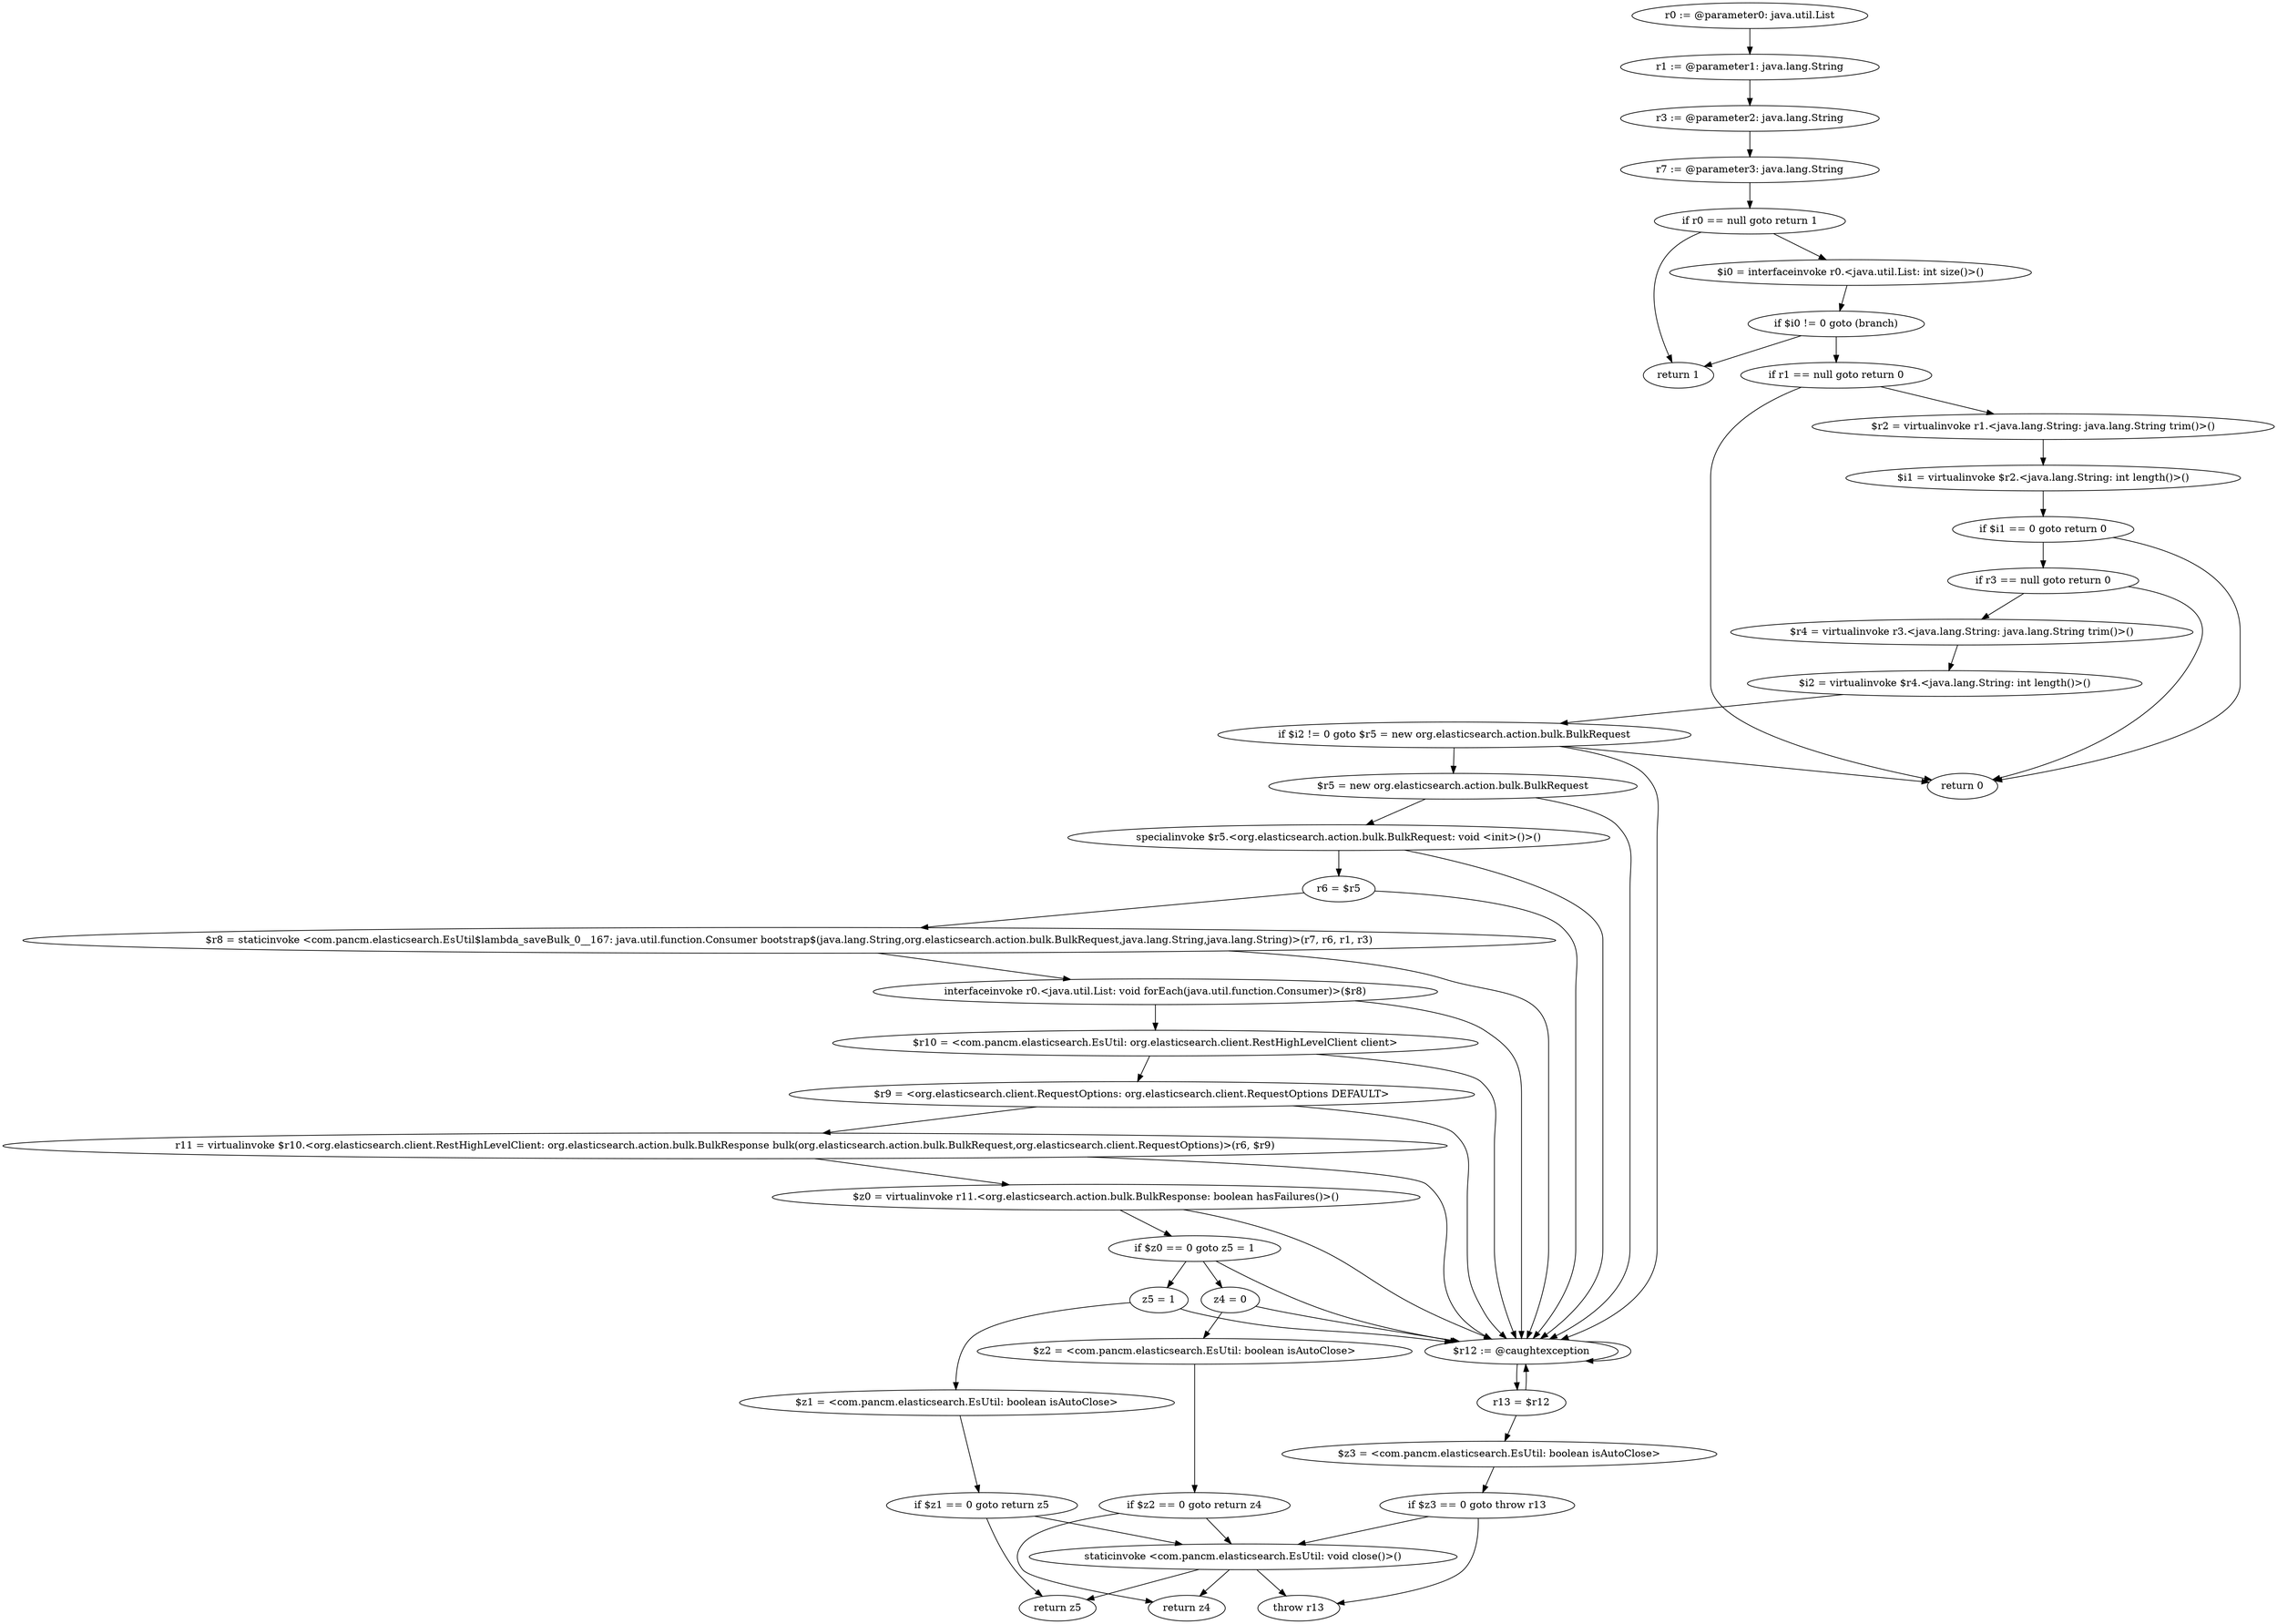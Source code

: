 digraph "unitGraph" {
    "r0 := @parameter0: java.util.List"
    "r1 := @parameter1: java.lang.String"
    "r3 := @parameter2: java.lang.String"
    "r7 := @parameter3: java.lang.String"
    "if r0 == null goto return 1"
    "$i0 = interfaceinvoke r0.<java.util.List: int size()>()"
    "if $i0 != 0 goto (branch)"
    "return 1"
    "if r1 == null goto return 0"
    "$r2 = virtualinvoke r1.<java.lang.String: java.lang.String trim()>()"
    "$i1 = virtualinvoke $r2.<java.lang.String: int length()>()"
    "if $i1 == 0 goto return 0"
    "if r3 == null goto return 0"
    "$r4 = virtualinvoke r3.<java.lang.String: java.lang.String trim()>()"
    "$i2 = virtualinvoke $r4.<java.lang.String: int length()>()"
    "if $i2 != 0 goto $r5 = new org.elasticsearch.action.bulk.BulkRequest"
    "return 0"
    "$r5 = new org.elasticsearch.action.bulk.BulkRequest"
    "specialinvoke $r5.<org.elasticsearch.action.bulk.BulkRequest: void <init>()>()"
    "r6 = $r5"
    "$r8 = staticinvoke <com.pancm.elasticsearch.EsUtil$lambda_saveBulk_0__167: java.util.function.Consumer bootstrap$(java.lang.String,org.elasticsearch.action.bulk.BulkRequest,java.lang.String,java.lang.String)>(r7, r6, r1, r3)"
    "interfaceinvoke r0.<java.util.List: void forEach(java.util.function.Consumer)>($r8)"
    "$r10 = <com.pancm.elasticsearch.EsUtil: org.elasticsearch.client.RestHighLevelClient client>"
    "$r9 = <org.elasticsearch.client.RequestOptions: org.elasticsearch.client.RequestOptions DEFAULT>"
    "r11 = virtualinvoke $r10.<org.elasticsearch.client.RestHighLevelClient: org.elasticsearch.action.bulk.BulkResponse bulk(org.elasticsearch.action.bulk.BulkRequest,org.elasticsearch.client.RequestOptions)>(r6, $r9)"
    "$z0 = virtualinvoke r11.<org.elasticsearch.action.bulk.BulkResponse: boolean hasFailures()>()"
    "if $z0 == 0 goto z5 = 1"
    "z4 = 0"
    "$z2 = <com.pancm.elasticsearch.EsUtil: boolean isAutoClose>"
    "if $z2 == 0 goto return z4"
    "staticinvoke <com.pancm.elasticsearch.EsUtil: void close()>()"
    "return z4"
    "z5 = 1"
    "$z1 = <com.pancm.elasticsearch.EsUtil: boolean isAutoClose>"
    "if $z1 == 0 goto return z5"
    "return z5"
    "$r12 := @caughtexception"
    "r13 = $r12"
    "$z3 = <com.pancm.elasticsearch.EsUtil: boolean isAutoClose>"
    "if $z3 == 0 goto throw r13"
    "throw r13"
    "r0 := @parameter0: java.util.List"->"r1 := @parameter1: java.lang.String";
    "r1 := @parameter1: java.lang.String"->"r3 := @parameter2: java.lang.String";
    "r3 := @parameter2: java.lang.String"->"r7 := @parameter3: java.lang.String";
    "r7 := @parameter3: java.lang.String"->"if r0 == null goto return 1";
    "if r0 == null goto return 1"->"$i0 = interfaceinvoke r0.<java.util.List: int size()>()";
    "if r0 == null goto return 1"->"return 1";
    "$i0 = interfaceinvoke r0.<java.util.List: int size()>()"->"if $i0 != 0 goto (branch)";
    "if $i0 != 0 goto (branch)"->"return 1";
    "if $i0 != 0 goto (branch)"->"if r1 == null goto return 0";
    "if r1 == null goto return 0"->"$r2 = virtualinvoke r1.<java.lang.String: java.lang.String trim()>()";
    "if r1 == null goto return 0"->"return 0";
    "$r2 = virtualinvoke r1.<java.lang.String: java.lang.String trim()>()"->"$i1 = virtualinvoke $r2.<java.lang.String: int length()>()";
    "$i1 = virtualinvoke $r2.<java.lang.String: int length()>()"->"if $i1 == 0 goto return 0";
    "if $i1 == 0 goto return 0"->"if r3 == null goto return 0";
    "if $i1 == 0 goto return 0"->"return 0";
    "if r3 == null goto return 0"->"$r4 = virtualinvoke r3.<java.lang.String: java.lang.String trim()>()";
    "if r3 == null goto return 0"->"return 0";
    "$r4 = virtualinvoke r3.<java.lang.String: java.lang.String trim()>()"->"$i2 = virtualinvoke $r4.<java.lang.String: int length()>()";
    "$i2 = virtualinvoke $r4.<java.lang.String: int length()>()"->"if $i2 != 0 goto $r5 = new org.elasticsearch.action.bulk.BulkRequest";
    "if $i2 != 0 goto $r5 = new org.elasticsearch.action.bulk.BulkRequest"->"return 0";
    "if $i2 != 0 goto $r5 = new org.elasticsearch.action.bulk.BulkRequest"->"$r5 = new org.elasticsearch.action.bulk.BulkRequest";
    "if $i2 != 0 goto $r5 = new org.elasticsearch.action.bulk.BulkRequest"->"$r12 := @caughtexception";
    "$r5 = new org.elasticsearch.action.bulk.BulkRequest"->"specialinvoke $r5.<org.elasticsearch.action.bulk.BulkRequest: void <init>()>()";
    "$r5 = new org.elasticsearch.action.bulk.BulkRequest"->"$r12 := @caughtexception";
    "specialinvoke $r5.<org.elasticsearch.action.bulk.BulkRequest: void <init>()>()"->"r6 = $r5";
    "specialinvoke $r5.<org.elasticsearch.action.bulk.BulkRequest: void <init>()>()"->"$r12 := @caughtexception";
    "r6 = $r5"->"$r8 = staticinvoke <com.pancm.elasticsearch.EsUtil$lambda_saveBulk_0__167: java.util.function.Consumer bootstrap$(java.lang.String,org.elasticsearch.action.bulk.BulkRequest,java.lang.String,java.lang.String)>(r7, r6, r1, r3)";
    "r6 = $r5"->"$r12 := @caughtexception";
    "$r8 = staticinvoke <com.pancm.elasticsearch.EsUtil$lambda_saveBulk_0__167: java.util.function.Consumer bootstrap$(java.lang.String,org.elasticsearch.action.bulk.BulkRequest,java.lang.String,java.lang.String)>(r7, r6, r1, r3)"->"interfaceinvoke r0.<java.util.List: void forEach(java.util.function.Consumer)>($r8)";
    "$r8 = staticinvoke <com.pancm.elasticsearch.EsUtil$lambda_saveBulk_0__167: java.util.function.Consumer bootstrap$(java.lang.String,org.elasticsearch.action.bulk.BulkRequest,java.lang.String,java.lang.String)>(r7, r6, r1, r3)"->"$r12 := @caughtexception";
    "interfaceinvoke r0.<java.util.List: void forEach(java.util.function.Consumer)>($r8)"->"$r10 = <com.pancm.elasticsearch.EsUtil: org.elasticsearch.client.RestHighLevelClient client>";
    "interfaceinvoke r0.<java.util.List: void forEach(java.util.function.Consumer)>($r8)"->"$r12 := @caughtexception";
    "$r10 = <com.pancm.elasticsearch.EsUtil: org.elasticsearch.client.RestHighLevelClient client>"->"$r9 = <org.elasticsearch.client.RequestOptions: org.elasticsearch.client.RequestOptions DEFAULT>";
    "$r10 = <com.pancm.elasticsearch.EsUtil: org.elasticsearch.client.RestHighLevelClient client>"->"$r12 := @caughtexception";
    "$r9 = <org.elasticsearch.client.RequestOptions: org.elasticsearch.client.RequestOptions DEFAULT>"->"r11 = virtualinvoke $r10.<org.elasticsearch.client.RestHighLevelClient: org.elasticsearch.action.bulk.BulkResponse bulk(org.elasticsearch.action.bulk.BulkRequest,org.elasticsearch.client.RequestOptions)>(r6, $r9)";
    "$r9 = <org.elasticsearch.client.RequestOptions: org.elasticsearch.client.RequestOptions DEFAULT>"->"$r12 := @caughtexception";
    "r11 = virtualinvoke $r10.<org.elasticsearch.client.RestHighLevelClient: org.elasticsearch.action.bulk.BulkResponse bulk(org.elasticsearch.action.bulk.BulkRequest,org.elasticsearch.client.RequestOptions)>(r6, $r9)"->"$z0 = virtualinvoke r11.<org.elasticsearch.action.bulk.BulkResponse: boolean hasFailures()>()";
    "r11 = virtualinvoke $r10.<org.elasticsearch.client.RestHighLevelClient: org.elasticsearch.action.bulk.BulkResponse bulk(org.elasticsearch.action.bulk.BulkRequest,org.elasticsearch.client.RequestOptions)>(r6, $r9)"->"$r12 := @caughtexception";
    "$z0 = virtualinvoke r11.<org.elasticsearch.action.bulk.BulkResponse: boolean hasFailures()>()"->"if $z0 == 0 goto z5 = 1";
    "$z0 = virtualinvoke r11.<org.elasticsearch.action.bulk.BulkResponse: boolean hasFailures()>()"->"$r12 := @caughtexception";
    "if $z0 == 0 goto z5 = 1"->"z4 = 0";
    "if $z0 == 0 goto z5 = 1"->"z5 = 1";
    "if $z0 == 0 goto z5 = 1"->"$r12 := @caughtexception";
    "z4 = 0"->"$z2 = <com.pancm.elasticsearch.EsUtil: boolean isAutoClose>";
    "z4 = 0"->"$r12 := @caughtexception";
    "$z2 = <com.pancm.elasticsearch.EsUtil: boolean isAutoClose>"->"if $z2 == 0 goto return z4";
    "if $z2 == 0 goto return z4"->"staticinvoke <com.pancm.elasticsearch.EsUtil: void close()>()";
    "if $z2 == 0 goto return z4"->"return z4";
    "staticinvoke <com.pancm.elasticsearch.EsUtil: void close()>()"->"return z4";
    "z5 = 1"->"$z1 = <com.pancm.elasticsearch.EsUtil: boolean isAutoClose>";
    "z5 = 1"->"$r12 := @caughtexception";
    "$z1 = <com.pancm.elasticsearch.EsUtil: boolean isAutoClose>"->"if $z1 == 0 goto return z5";
    "if $z1 == 0 goto return z5"->"staticinvoke <com.pancm.elasticsearch.EsUtil: void close()>()";
    "if $z1 == 0 goto return z5"->"return z5";
    "staticinvoke <com.pancm.elasticsearch.EsUtil: void close()>()"->"return z5";
    "$r12 := @caughtexception"->"r13 = $r12";
    "$r12 := @caughtexception"->"$r12 := @caughtexception";
    "r13 = $r12"->"$z3 = <com.pancm.elasticsearch.EsUtil: boolean isAutoClose>";
    "r13 = $r12"->"$r12 := @caughtexception";
    "$z3 = <com.pancm.elasticsearch.EsUtil: boolean isAutoClose>"->"if $z3 == 0 goto throw r13";
    "if $z3 == 0 goto throw r13"->"staticinvoke <com.pancm.elasticsearch.EsUtil: void close()>()";
    "if $z3 == 0 goto throw r13"->"throw r13";
    "staticinvoke <com.pancm.elasticsearch.EsUtil: void close()>()"->"throw r13";
}

